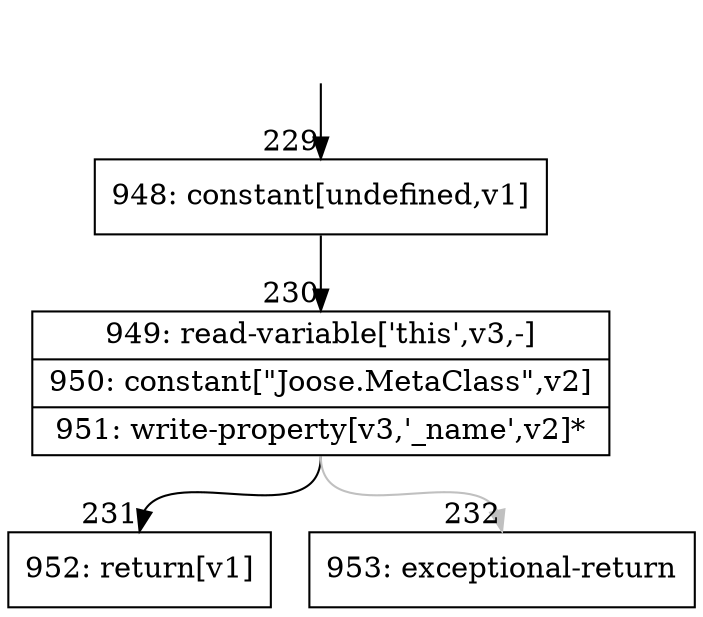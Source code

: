 digraph {
rankdir="TD"
BB_entry25[shape=none,label=""];
BB_entry25 -> BB229 [tailport=s, headport=n, headlabel="    229"]
BB229 [shape=record label="{948: constant[undefined,v1]}" ] 
BB229 -> BB230 [tailport=s, headport=n, headlabel="      230"]
BB230 [shape=record label="{949: read-variable['this',v3,-]|950: constant[\"Joose.MetaClass\",v2]|951: write-property[v3,'_name',v2]*}" ] 
BB230 -> BB231 [tailport=s, headport=n, headlabel="      231"]
BB230 -> BB232 [tailport=s, headport=n, color=gray, headlabel="      232"]
BB231 [shape=record label="{952: return[v1]}" ] 
BB232 [shape=record label="{953: exceptional-return}" ] 
//#$~ 200
}

